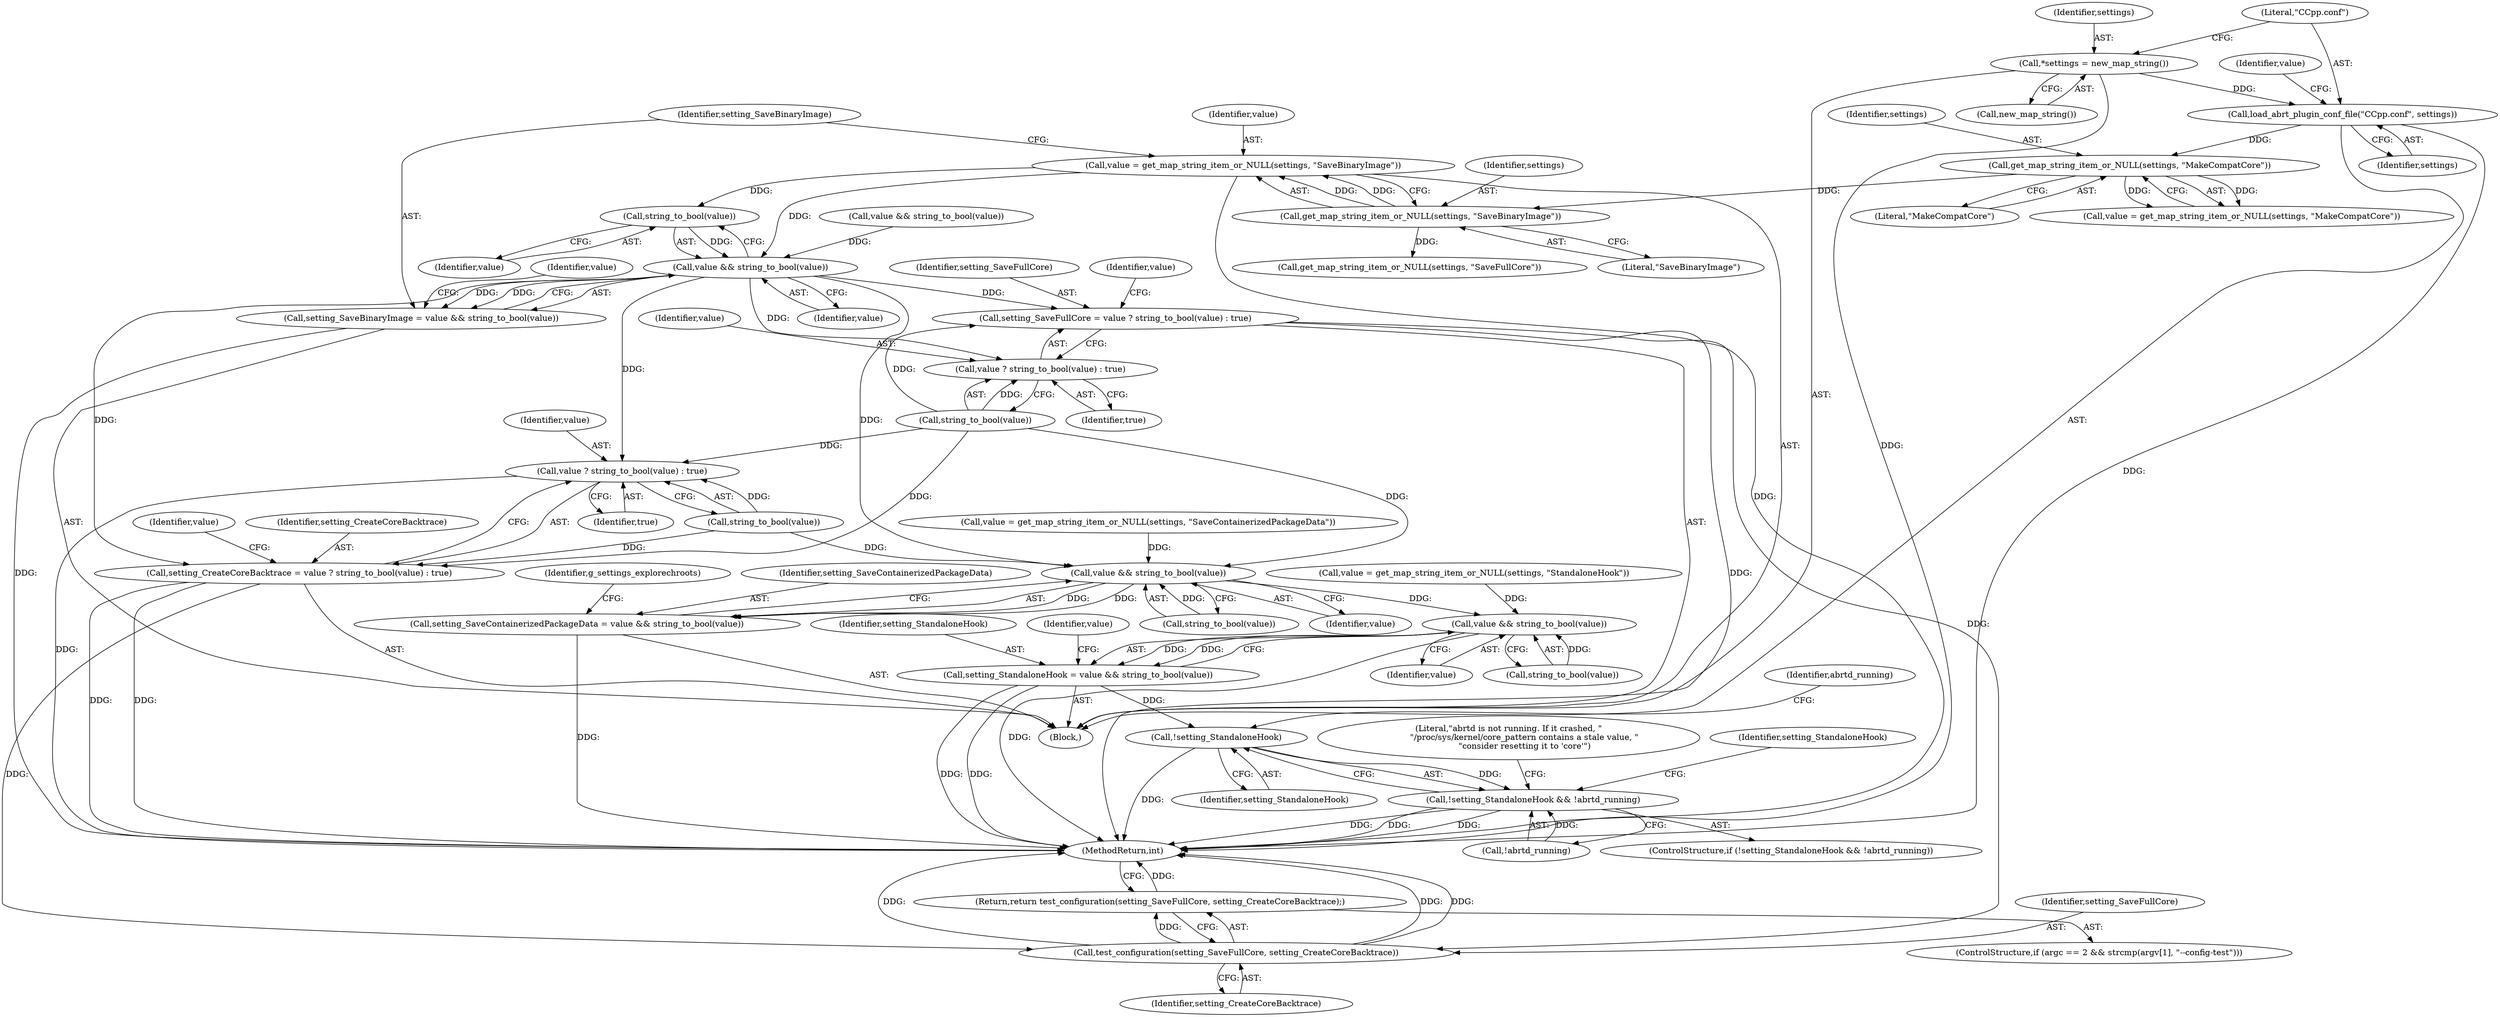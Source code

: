 digraph "0_abrt_3c1b60cfa62d39e5fff5a53a5bc53dae189e740e@pointer" {
"1000214" [label="(Call,string_to_bool(value))"];
"1000205" [label="(Call,value = get_map_string_item_or_NULL(settings, \"SaveBinaryImage\"))"];
"1000207" [label="(Call,get_map_string_item_or_NULL(settings, \"SaveBinaryImage\"))"];
"1000196" [label="(Call,get_map_string_item_or_NULL(settings, \"MakeCompatCore\"))"];
"1000190" [label="(Call,load_abrt_plugin_conf_file(\"CCpp.conf\", settings))"];
"1000187" [label="(Call,*settings = new_map_string())"];
"1000212" [label="(Call,value && string_to_bool(value))"];
"1000210" [label="(Call,setting_SaveBinaryImage = value && string_to_bool(value))"];
"1000221" [label="(Call,setting_SaveFullCore = value ? string_to_bool(value) : true)"];
"1000297" [label="(Call,test_configuration(setting_SaveFullCore, setting_CreateCoreBacktrace))"];
"1000296" [label="(Return,return test_configuration(setting_SaveFullCore, setting_CreateCoreBacktrace);)"];
"1000223" [label="(Call,value ? string_to_bool(value) : true)"];
"1000233" [label="(Call,setting_CreateCoreBacktrace = value ? string_to_bool(value) : true)"];
"1000235" [label="(Call,value ? string_to_bool(value) : true)"];
"1000247" [label="(Call,value && string_to_bool(value))"];
"1000245" [label="(Call,setting_SaveContainerizedPackageData = value && string_to_bool(value))"];
"1000269" [label="(Call,value && string_to_bool(value))"];
"1000267" [label="(Call,setting_StandaloneHook = value && string_to_bool(value))"];
"1000614" [label="(Call,!setting_StandaloneHook)"];
"1000613" [label="(Call,!setting_StandaloneHook && !abrtd_running)"];
"1000214" [label="(Call,string_to_bool(value))"];
"1000218" [label="(Call,get_map_string_item_or_NULL(settings, \"SaveFullCore\"))"];
"1000253" [label="(Identifier,g_settings_explorechroots)"];
"1000217" [label="(Identifier,value)"];
"1000269" [label="(Call,value && string_to_bool(value))"];
"1000267" [label="(Call,setting_StandaloneHook = value && string_to_bool(value))"];
"1000213" [label="(Identifier,value)"];
"1000297" [label="(Call,test_configuration(setting_SaveFullCore, setting_CreateCoreBacktrace))"];
"1000274" [label="(Identifier,value)"];
"1000211" [label="(Identifier,setting_SaveBinaryImage)"];
"1000246" [label="(Identifier,setting_SaveContainerizedPackageData)"];
"1000271" [label="(Call,string_to_bool(value))"];
"1000207" [label="(Call,get_map_string_item_or_NULL(settings, \"SaveBinaryImage\"))"];
"1000245" [label="(Call,setting_SaveContainerizedPackageData = value && string_to_bool(value))"];
"1000286" [label="(ControlStructure,if (argc == 2 && strcmp(argv[1], \"--config-test\")))"];
"1000208" [label="(Identifier,settings)"];
"1000268" [label="(Identifier,setting_StandaloneHook)"];
"1000235" [label="(Call,value ? string_to_bool(value) : true)"];
"1000298" [label="(Identifier,setting_SaveFullCore)"];
"1000212" [label="(Call,value && string_to_bool(value))"];
"1000613" [label="(Call,!setting_StandaloneHook && !abrtd_running)"];
"1000615" [label="(Identifier,setting_StandaloneHook)"];
"1000224" [label="(Identifier,value)"];
"1000201" [label="(Call,value && string_to_bool(value))"];
"1000262" [label="(Call,value = get_map_string_item_or_NULL(settings, \"StandaloneHook\"))"];
"1000616" [label="(Call,!abrtd_running)"];
"1000210" [label="(Call,setting_SaveBinaryImage = value && string_to_bool(value))"];
"1000249" [label="(Call,string_to_bool(value))"];
"1000296" [label="(Return,return test_configuration(setting_SaveFullCore, setting_CreateCoreBacktrace);)"];
"1000247" [label="(Call,value && string_to_bool(value))"];
"1000206" [label="(Identifier,value)"];
"1000189" [label="(Call,new_map_string())"];
"1000240" [label="(Call,value = get_map_string_item_or_NULL(settings, \"SaveContainerizedPackageData\"))"];
"1000241" [label="(Identifier,value)"];
"1000237" [label="(Call,string_to_bool(value))"];
"1000270" [label="(Identifier,value)"];
"1000620" [label="(Literal,\"abrtd is not running. If it crashed, \"\n            \"/proc/sys/kernel/core_pattern contains a stale value, \"\n            \"consider resetting it to 'core'\")"];
"1000185" [label="(Block,)"];
"1000617" [label="(Identifier,abrtd_running)"];
"1000215" [label="(Identifier,value)"];
"1000236" [label="(Identifier,value)"];
"1000627" [label="(Identifier,setting_StandaloneHook)"];
"1000198" [label="(Literal,\"MakeCompatCore\")"];
"1000233" [label="(Call,setting_CreateCoreBacktrace = value ? string_to_bool(value) : true)"];
"1000222" [label="(Identifier,setting_SaveFullCore)"];
"1000209" [label="(Literal,\"SaveBinaryImage\")"];
"1000299" [label="(Identifier,setting_CreateCoreBacktrace)"];
"1000248" [label="(Identifier,value)"];
"1000612" [label="(ControlStructure,if (!setting_StandaloneHook && !abrtd_running))"];
"1000187" [label="(Call,*settings = new_map_string())"];
"1000191" [label="(Literal,\"CCpp.conf\")"];
"1000192" [label="(Identifier,settings)"];
"1000196" [label="(Call,get_map_string_item_or_NULL(settings, \"MakeCompatCore\"))"];
"1000188" [label="(Identifier,settings)"];
"1000223" [label="(Call,value ? string_to_bool(value) : true)"];
"1000190" [label="(Call,load_abrt_plugin_conf_file(\"CCpp.conf\", settings))"];
"1000227" [label="(Identifier,true)"];
"1000229" [label="(Identifier,value)"];
"1000225" [label="(Call,string_to_bool(value))"];
"1000205" [label="(Call,value = get_map_string_item_or_NULL(settings, \"SaveBinaryImage\"))"];
"1000234" [label="(Identifier,setting_CreateCoreBacktrace)"];
"1000197" [label="(Identifier,settings)"];
"1000239" [label="(Identifier,true)"];
"1000195" [label="(Identifier,value)"];
"1000614" [label="(Call,!setting_StandaloneHook)"];
"1000221" [label="(Call,setting_SaveFullCore = value ? string_to_bool(value) : true)"];
"1000194" [label="(Call,value = get_map_string_item_or_NULL(settings, \"MakeCompatCore\"))"];
"1001445" [label="(MethodReturn,int)"];
"1000214" -> "1000212"  [label="AST: "];
"1000214" -> "1000215"  [label="CFG: "];
"1000215" -> "1000214"  [label="AST: "];
"1000212" -> "1000214"  [label="CFG: "];
"1000214" -> "1000212"  [label="DDG: "];
"1000205" -> "1000214"  [label="DDG: "];
"1000205" -> "1000185"  [label="AST: "];
"1000205" -> "1000207"  [label="CFG: "];
"1000206" -> "1000205"  [label="AST: "];
"1000207" -> "1000205"  [label="AST: "];
"1000211" -> "1000205"  [label="CFG: "];
"1000205" -> "1001445"  [label="DDG: "];
"1000207" -> "1000205"  [label="DDG: "];
"1000207" -> "1000205"  [label="DDG: "];
"1000205" -> "1000212"  [label="DDG: "];
"1000207" -> "1000209"  [label="CFG: "];
"1000208" -> "1000207"  [label="AST: "];
"1000209" -> "1000207"  [label="AST: "];
"1000196" -> "1000207"  [label="DDG: "];
"1000207" -> "1000218"  [label="DDG: "];
"1000196" -> "1000194"  [label="AST: "];
"1000196" -> "1000198"  [label="CFG: "];
"1000197" -> "1000196"  [label="AST: "];
"1000198" -> "1000196"  [label="AST: "];
"1000194" -> "1000196"  [label="CFG: "];
"1000196" -> "1000194"  [label="DDG: "];
"1000196" -> "1000194"  [label="DDG: "];
"1000190" -> "1000196"  [label="DDG: "];
"1000190" -> "1000185"  [label="AST: "];
"1000190" -> "1000192"  [label="CFG: "];
"1000191" -> "1000190"  [label="AST: "];
"1000192" -> "1000190"  [label="AST: "];
"1000195" -> "1000190"  [label="CFG: "];
"1000190" -> "1001445"  [label="DDG: "];
"1000187" -> "1000190"  [label="DDG: "];
"1000187" -> "1000185"  [label="AST: "];
"1000187" -> "1000189"  [label="CFG: "];
"1000188" -> "1000187"  [label="AST: "];
"1000189" -> "1000187"  [label="AST: "];
"1000191" -> "1000187"  [label="CFG: "];
"1000187" -> "1001445"  [label="DDG: "];
"1000212" -> "1000210"  [label="AST: "];
"1000212" -> "1000213"  [label="CFG: "];
"1000213" -> "1000212"  [label="AST: "];
"1000210" -> "1000212"  [label="CFG: "];
"1000212" -> "1000210"  [label="DDG: "];
"1000212" -> "1000210"  [label="DDG: "];
"1000201" -> "1000212"  [label="DDG: "];
"1000212" -> "1000221"  [label="DDG: "];
"1000212" -> "1000223"  [label="DDG: "];
"1000212" -> "1000233"  [label="DDG: "];
"1000212" -> "1000235"  [label="DDG: "];
"1000212" -> "1000247"  [label="DDG: "];
"1000210" -> "1000185"  [label="AST: "];
"1000211" -> "1000210"  [label="AST: "];
"1000217" -> "1000210"  [label="CFG: "];
"1000210" -> "1001445"  [label="DDG: "];
"1000221" -> "1000185"  [label="AST: "];
"1000221" -> "1000223"  [label="CFG: "];
"1000222" -> "1000221"  [label="AST: "];
"1000223" -> "1000221"  [label="AST: "];
"1000229" -> "1000221"  [label="CFG: "];
"1000221" -> "1001445"  [label="DDG: "];
"1000225" -> "1000221"  [label="DDG: "];
"1000221" -> "1000297"  [label="DDG: "];
"1000297" -> "1000296"  [label="AST: "];
"1000297" -> "1000299"  [label="CFG: "];
"1000298" -> "1000297"  [label="AST: "];
"1000299" -> "1000297"  [label="AST: "];
"1000296" -> "1000297"  [label="CFG: "];
"1000297" -> "1001445"  [label="DDG: "];
"1000297" -> "1001445"  [label="DDG: "];
"1000297" -> "1001445"  [label="DDG: "];
"1000297" -> "1000296"  [label="DDG: "];
"1000233" -> "1000297"  [label="DDG: "];
"1000296" -> "1000286"  [label="AST: "];
"1001445" -> "1000296"  [label="CFG: "];
"1000296" -> "1001445"  [label="DDG: "];
"1000223" -> "1000225"  [label="CFG: "];
"1000223" -> "1000227"  [label="CFG: "];
"1000224" -> "1000223"  [label="AST: "];
"1000225" -> "1000223"  [label="AST: "];
"1000227" -> "1000223"  [label="AST: "];
"1000225" -> "1000223"  [label="DDG: "];
"1000233" -> "1000185"  [label="AST: "];
"1000233" -> "1000235"  [label="CFG: "];
"1000234" -> "1000233"  [label="AST: "];
"1000235" -> "1000233"  [label="AST: "];
"1000241" -> "1000233"  [label="CFG: "];
"1000233" -> "1001445"  [label="DDG: "];
"1000233" -> "1001445"  [label="DDG: "];
"1000237" -> "1000233"  [label="DDG: "];
"1000225" -> "1000233"  [label="DDG: "];
"1000235" -> "1000237"  [label="CFG: "];
"1000235" -> "1000239"  [label="CFG: "];
"1000236" -> "1000235"  [label="AST: "];
"1000237" -> "1000235"  [label="AST: "];
"1000239" -> "1000235"  [label="AST: "];
"1000235" -> "1001445"  [label="DDG: "];
"1000237" -> "1000235"  [label="DDG: "];
"1000225" -> "1000235"  [label="DDG: "];
"1000247" -> "1000245"  [label="AST: "];
"1000247" -> "1000248"  [label="CFG: "];
"1000247" -> "1000249"  [label="CFG: "];
"1000248" -> "1000247"  [label="AST: "];
"1000249" -> "1000247"  [label="AST: "];
"1000245" -> "1000247"  [label="CFG: "];
"1000247" -> "1000245"  [label="DDG: "];
"1000247" -> "1000245"  [label="DDG: "];
"1000249" -> "1000247"  [label="DDG: "];
"1000240" -> "1000247"  [label="DDG: "];
"1000237" -> "1000247"  [label="DDG: "];
"1000225" -> "1000247"  [label="DDG: "];
"1000247" -> "1000269"  [label="DDG: "];
"1000245" -> "1000185"  [label="AST: "];
"1000246" -> "1000245"  [label="AST: "];
"1000253" -> "1000245"  [label="CFG: "];
"1000245" -> "1001445"  [label="DDG: "];
"1000269" -> "1000267"  [label="AST: "];
"1000269" -> "1000270"  [label="CFG: "];
"1000269" -> "1000271"  [label="CFG: "];
"1000270" -> "1000269"  [label="AST: "];
"1000271" -> "1000269"  [label="AST: "];
"1000267" -> "1000269"  [label="CFG: "];
"1000269" -> "1001445"  [label="DDG: "];
"1000269" -> "1000267"  [label="DDG: "];
"1000269" -> "1000267"  [label="DDG: "];
"1000262" -> "1000269"  [label="DDG: "];
"1000271" -> "1000269"  [label="DDG: "];
"1000267" -> "1000185"  [label="AST: "];
"1000268" -> "1000267"  [label="AST: "];
"1000274" -> "1000267"  [label="CFG: "];
"1000267" -> "1001445"  [label="DDG: "];
"1000267" -> "1001445"  [label="DDG: "];
"1000267" -> "1000614"  [label="DDG: "];
"1000614" -> "1000613"  [label="AST: "];
"1000614" -> "1000615"  [label="CFG: "];
"1000615" -> "1000614"  [label="AST: "];
"1000617" -> "1000614"  [label="CFG: "];
"1000613" -> "1000614"  [label="CFG: "];
"1000614" -> "1001445"  [label="DDG: "];
"1000614" -> "1000613"  [label="DDG: "];
"1000613" -> "1000612"  [label="AST: "];
"1000613" -> "1000616"  [label="CFG: "];
"1000616" -> "1000613"  [label="AST: "];
"1000620" -> "1000613"  [label="CFG: "];
"1000627" -> "1000613"  [label="CFG: "];
"1000613" -> "1001445"  [label="DDG: "];
"1000613" -> "1001445"  [label="DDG: "];
"1000613" -> "1001445"  [label="DDG: "];
"1000616" -> "1000613"  [label="DDG: "];
}
